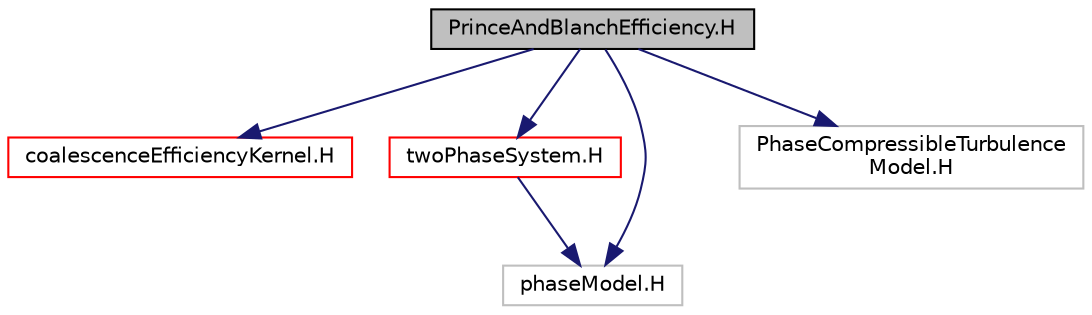 digraph "PrinceAndBlanchEfficiency.H"
{
  bgcolor="transparent";
  edge [fontname="Helvetica",fontsize="10",labelfontname="Helvetica",labelfontsize="10"];
  node [fontname="Helvetica",fontsize="10",shape=record];
  Node0 [label="PrinceAndBlanchEfficiency.H",height=0.2,width=0.4,color="black", fillcolor="grey75", style="filled", fontcolor="black"];
  Node0 -> Node1 [color="midnightblue",fontsize="10",style="solid",fontname="Helvetica"];
  Node1 [label="coalescenceEfficiencyKernel.H",height=0.2,width=0.4,color="red",URL="$a00956.html"];
  Node0 -> Node7 [color="midnightblue",fontsize="10",style="solid",fontname="Helvetica"];
  Node7 [label="twoPhaseSystem.H",height=0.2,width=0.4,color="red",URL="$a01667.html"];
  Node7 -> Node9 [color="midnightblue",fontsize="10",style="solid",fontname="Helvetica"];
  Node9 [label="phaseModel.H",height=0.2,width=0.4,color="grey75"];
  Node0 -> Node9 [color="midnightblue",fontsize="10",style="solid",fontname="Helvetica"];
  Node0 -> Node16 [color="midnightblue",fontsize="10",style="solid",fontname="Helvetica"];
  Node16 [label="PhaseCompressibleTurbulence\lModel.H",height=0.2,width=0.4,color="grey75"];
}
